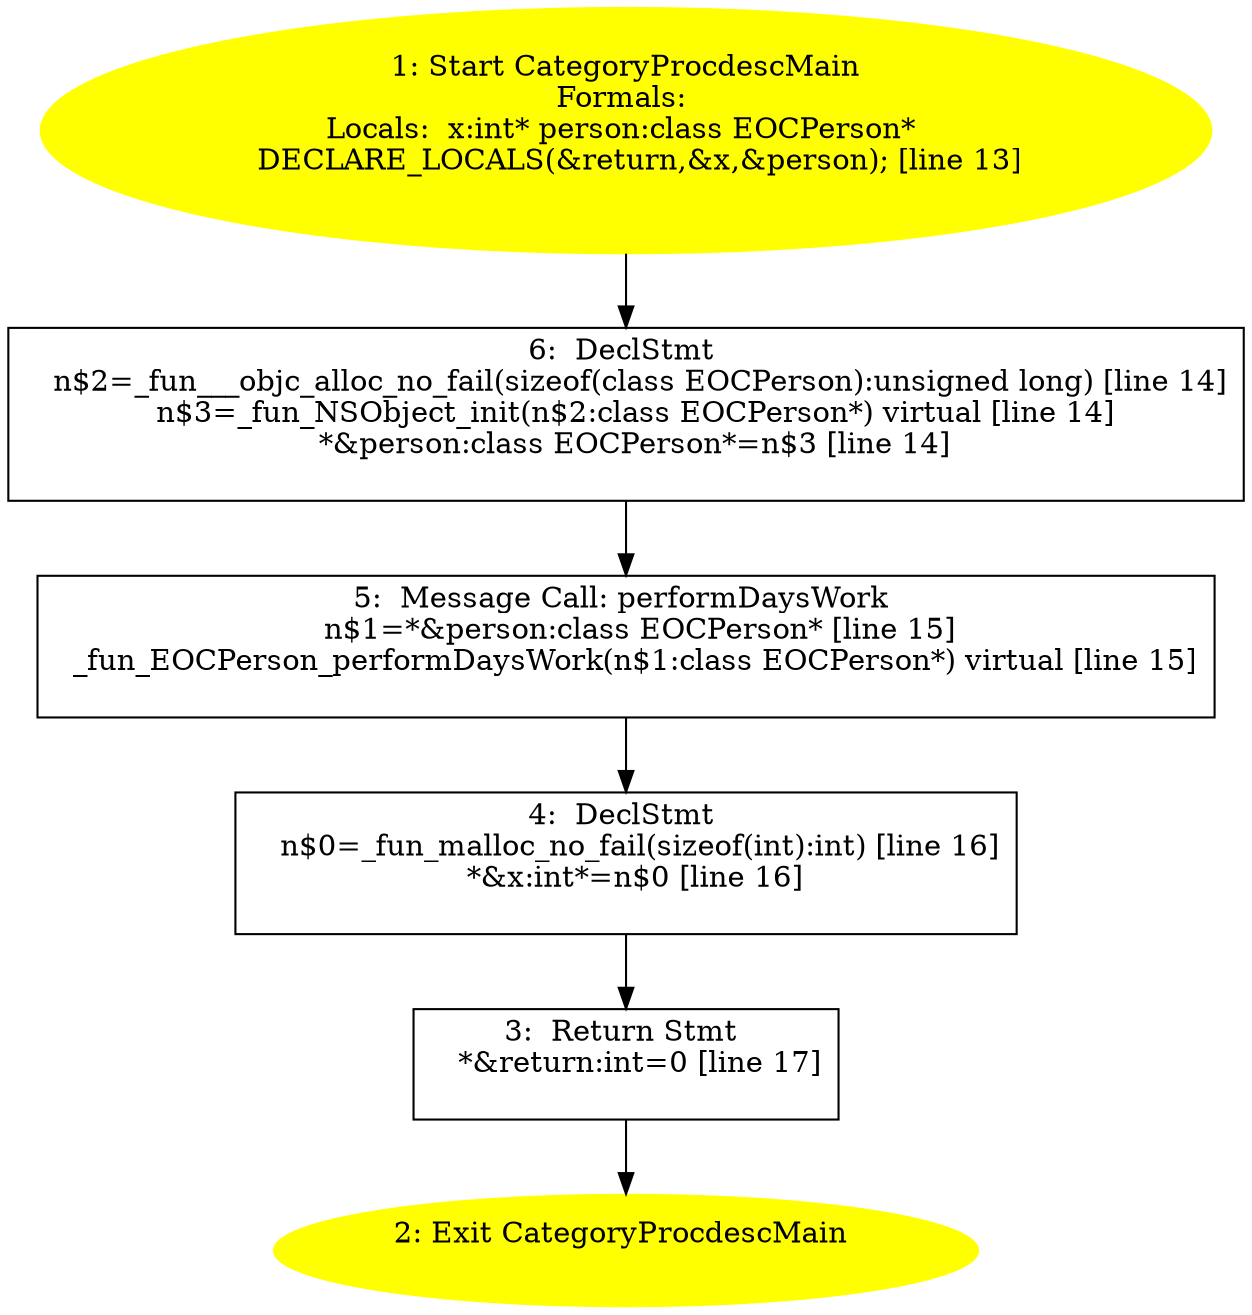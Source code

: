 /* @generated */
digraph iCFG {
"CategoryProcdescMain.ae2ee334c26ccbf8ee413efe5d896611_6" [label="6:  DeclStmt \n   n$2=_fun___objc_alloc_no_fail(sizeof(class EOCPerson):unsigned long) [line 14]\n  n$3=_fun_NSObject_init(n$2:class EOCPerson*) virtual [line 14]\n  *&person:class EOCPerson*=n$3 [line 14]\n " shape="box"]
	

	 "CategoryProcdescMain.ae2ee334c26ccbf8ee413efe5d896611_6" -> "CategoryProcdescMain.ae2ee334c26ccbf8ee413efe5d896611_5" ;
"CategoryProcdescMain.ae2ee334c26ccbf8ee413efe5d896611_5" [label="5:  Message Call: performDaysWork \n   n$1=*&person:class EOCPerson* [line 15]\n  _fun_EOCPerson_performDaysWork(n$1:class EOCPerson*) virtual [line 15]\n " shape="box"]
	

	 "CategoryProcdescMain.ae2ee334c26ccbf8ee413efe5d896611_5" -> "CategoryProcdescMain.ae2ee334c26ccbf8ee413efe5d896611_4" ;
"CategoryProcdescMain.ae2ee334c26ccbf8ee413efe5d896611_4" [label="4:  DeclStmt \n   n$0=_fun_malloc_no_fail(sizeof(int):int) [line 16]\n  *&x:int*=n$0 [line 16]\n " shape="box"]
	

	 "CategoryProcdescMain.ae2ee334c26ccbf8ee413efe5d896611_4" -> "CategoryProcdescMain.ae2ee334c26ccbf8ee413efe5d896611_3" ;
"CategoryProcdescMain.ae2ee334c26ccbf8ee413efe5d896611_3" [label="3:  Return Stmt \n   *&return:int=0 [line 17]\n " shape="box"]
	

	 "CategoryProcdescMain.ae2ee334c26ccbf8ee413efe5d896611_3" -> "CategoryProcdescMain.ae2ee334c26ccbf8ee413efe5d896611_2" ;
"CategoryProcdescMain.ae2ee334c26ccbf8ee413efe5d896611_2" [label="2: Exit CategoryProcdescMain \n  " color=yellow style=filled]
	

"CategoryProcdescMain.ae2ee334c26ccbf8ee413efe5d896611_1" [label="1: Start CategoryProcdescMain\nFormals: \nLocals:  x:int* person:class EOCPerson* \n   DECLARE_LOCALS(&return,&x,&person); [line 13]\n " color=yellow style=filled]
	

	 "CategoryProcdescMain.ae2ee334c26ccbf8ee413efe5d896611_1" -> "CategoryProcdescMain.ae2ee334c26ccbf8ee413efe5d896611_6" ;
}
